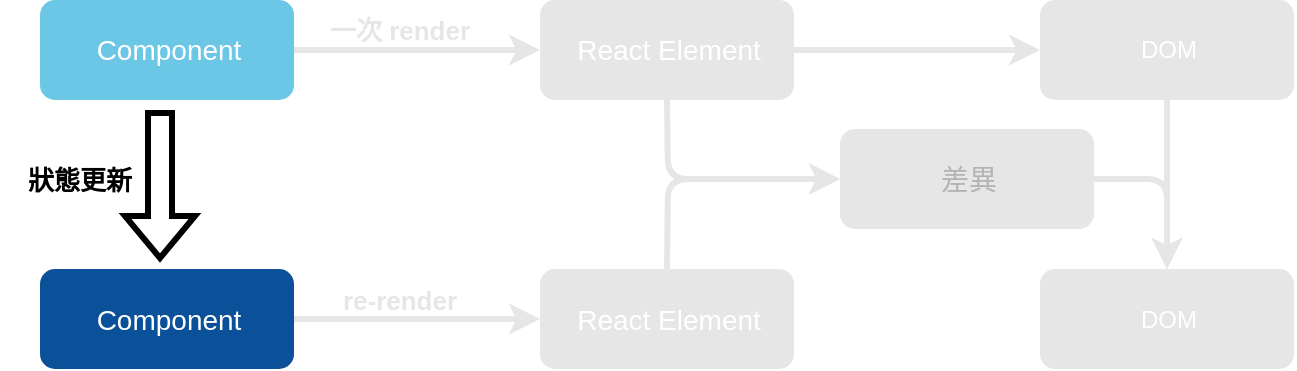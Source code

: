 <mxfile version="26.1.1">
  <diagram id="6a731a19-8d31-9384-78a2-239565b7b9f0" name="Page-1">
    <mxGraphModel dx="896" dy="-339" grid="1" gridSize="10" guides="1" tooltips="1" connect="1" arrows="1" fold="1" page="1" pageScale="1" pageWidth="1169" pageHeight="827" background="none" math="0" shadow="0">
      <root>
        <mxCell id="0" />
        <mxCell id="1" parent="0" />
        <mxCell id="25DuHIomvFG1VKVXxtKU-219" style="edgeStyle=orthogonalEdgeStyle;rounded=0;orthogonalLoop=1;jettySize=auto;html=1;strokeWidth=3;strokeColor=#E6E6E6;" parent="1" source="25DuHIomvFG1VKVXxtKU-220" target="25DuHIomvFG1VKVXxtKU-222" edge="1">
          <mxGeometry relative="1" as="geometry" />
        </mxCell>
        <mxCell id="25DuHIomvFG1VKVXxtKU-220" value="Component" style="rounded=1;fillColor=#6CC7E6;strokeColor=none;strokeWidth=2;fontFamily=Helvetica;html=1;gradientColor=none;fontColor=#ffffff;fontSize=14;" parent="1" vertex="1">
          <mxGeometry x="70.005" y="960" width="127" height="50" as="geometry" />
        </mxCell>
        <mxCell id="25DuHIomvFG1VKVXxtKU-221" style="edgeStyle=orthogonalEdgeStyle;rounded=1;orthogonalLoop=1;jettySize=auto;html=1;entryX=0;entryY=0.5;entryDx=0;entryDy=0;strokeWidth=3;curved=0;strokeColor=#E6E6E6;" parent="1" source="25DuHIomvFG1VKVXxtKU-222" target="25DuHIomvFG1VKVXxtKU-227" edge="1">
          <mxGeometry relative="1" as="geometry" />
        </mxCell>
        <mxCell id="25DuHIomvFG1VKVXxtKU-222" value="React Element" style="rounded=1;fillColor=#E6E6E6;strokeColor=none;strokeWidth=2;fontFamily=Helvetica;html=1;gradientColor=none;fontSize=14;fontColor=#FFFFFF;" parent="1" vertex="1">
          <mxGeometry x="320.005" y="960" width="127" height="50" as="geometry" />
        </mxCell>
        <mxCell id="25DuHIomvFG1VKVXxtKU-223" value="React Element" style="rounded=1;fillColor=#E6E6E6;strokeColor=none;strokeWidth=2;fontFamily=Helvetica;html=1;gradientColor=none;fontSize=14;fontColor=#ffffff;" parent="1" vertex="1">
          <mxGeometry x="320.005" y="1094.5" width="127" height="50" as="geometry" />
        </mxCell>
        <mxCell id="25DuHIomvFG1VKVXxtKU-224" style="edgeStyle=orthogonalEdgeStyle;rounded=0;orthogonalLoop=1;jettySize=auto;html=1;strokeWidth=3;strokeColor=#E6E6E6;" parent="1" source="25DuHIomvFG1VKVXxtKU-225" target="25DuHIomvFG1VKVXxtKU-223" edge="1">
          <mxGeometry relative="1" as="geometry" />
        </mxCell>
        <mxCell id="25DuHIomvFG1VKVXxtKU-225" value="Component" style="rounded=1;fillColor=#0B5199;strokeColor=none;strokeWidth=2;fontFamily=Helvetica;html=1;gradientColor=none;fontSize=14;fontColor=#FFFFFF;" parent="1" vertex="1">
          <mxGeometry x="70.005" y="1094.5" width="127" height="50" as="geometry" />
        </mxCell>
        <mxCell id="25DuHIomvFG1VKVXxtKU-226" style="edgeStyle=orthogonalEdgeStyle;rounded=0;orthogonalLoop=1;jettySize=auto;html=1;strokeWidth=3;strokeColor=#E6E6E6;" parent="1" source="25DuHIomvFG1VKVXxtKU-227" target="25DuHIomvFG1VKVXxtKU-230" edge="1">
          <mxGeometry relative="1" as="geometry" />
        </mxCell>
        <mxCell id="25DuHIomvFG1VKVXxtKU-227" value="DOM" style="rounded=1;fillColor=#E6E6E6;strokeColor=none;strokeWidth=2;fontFamily=Helvetica;html=1;gradientColor=none;fontColor=#FFFFFF;fontStyle=0" parent="1" vertex="1">
          <mxGeometry x="570.005" y="960" width="127" height="50" as="geometry" />
        </mxCell>
        <mxCell id="25DuHIomvFG1VKVXxtKU-228" style="edgeStyle=orthogonalEdgeStyle;rounded=1;orthogonalLoop=1;jettySize=auto;html=1;entryX=0.5;entryY=0;entryDx=0;entryDy=0;exitX=1;exitY=0.5;exitDx=0;exitDy=0;curved=0;strokeWidth=3;strokeColor=#E6E6E6;" parent="1" source="25DuHIomvFG1VKVXxtKU-229" target="25DuHIomvFG1VKVXxtKU-230" edge="1">
          <mxGeometry relative="1" as="geometry" />
        </mxCell>
        <mxCell id="25DuHIomvFG1VKVXxtKU-229" value="差異" style="rounded=1;fillColor=#E6E6E6;strokeColor=none;strokeWidth=2;fontFamily=Helvetica;html=1;gradientColor=none;fontColor=#B3B3B3;fontSize=14;fontStyle=0" parent="1" vertex="1">
          <mxGeometry x="470.005" y="1024.5" width="127" height="50" as="geometry" />
        </mxCell>
        <mxCell id="25DuHIomvFG1VKVXxtKU-230" value="DOM" style="rounded=1;fillColor=#E6E6E6;strokeColor=none;strokeWidth=2;fontFamily=Helvetica;html=1;gradientColor=none;fontColor=#FFFFFF;" parent="1" vertex="1">
          <mxGeometry x="570.005" y="1094.5" width="127" height="50" as="geometry" />
        </mxCell>
        <mxCell id="25DuHIomvFG1VKVXxtKU-231" value="" style="edgeStyle=elbowEdgeStyle;elbow=horizontal;strokeWidth=3;strokeColor=#E6E6E6;fontFamily=Helvetica;html=1;exitX=0.5;exitY=1;exitDx=0;exitDy=0;entryX=0;entryY=0.5;entryDx=0;entryDy=0;" parent="1" source="25DuHIomvFG1VKVXxtKU-222" target="25DuHIomvFG1VKVXxtKU-229" edge="1">
          <mxGeometry x="6.449" y="830.5" width="131.973" height="100" as="geometry">
            <mxPoint x="360" y="975" as="sourcePoint" />
            <mxPoint x="470" y="1054.5" as="targetPoint" />
            <Array as="points">
              <mxPoint x="384" y="1034.5" />
            </Array>
          </mxGeometry>
        </mxCell>
        <mxCell id="25DuHIomvFG1VKVXxtKU-232" value="" style="edgeStyle=elbowEdgeStyle;elbow=horizontal;strokeWidth=3;strokeColor=#E6E6E6;fontFamily=Helvetica;html=1;exitX=0.5;exitY=0;exitDx=0;exitDy=0;entryX=0;entryY=0.5;entryDx=0;entryDy=0;" parent="1" source="25DuHIomvFG1VKVXxtKU-223" target="25DuHIomvFG1VKVXxtKU-229" edge="1">
          <mxGeometry x="6.449" y="830.5" width="131.973" height="100" as="geometry">
            <mxPoint x="394" y="1020.5" as="sourcePoint" />
            <mxPoint x="480" y="1059.5" as="targetPoint" />
            <Array as="points">
              <mxPoint x="384" y="1074.5" />
            </Array>
          </mxGeometry>
        </mxCell>
        <mxCell id="25DuHIomvFG1VKVXxtKU-233" value="一次 render" style="text;html=1;align=center;verticalAlign=middle;whiteSpace=wrap;rounded=0;fontStyle=1;fontSize=13;fontColor=#E6E6E6;" parent="1" vertex="1">
          <mxGeometry x="210" y="960" width="80" height="30" as="geometry" />
        </mxCell>
        <mxCell id="25DuHIomvFG1VKVXxtKU-234" value="re-render" style="text;html=1;align=center;verticalAlign=middle;whiteSpace=wrap;rounded=0;fontStyle=1;fontSize=13;fontColor=#E6E6E6;" parent="1" vertex="1">
          <mxGeometry x="210" y="1094.5" width="80" height="30" as="geometry" />
        </mxCell>
        <mxCell id="25DuHIomvFG1VKVXxtKU-235" value="狀態更新" style="text;html=1;align=center;verticalAlign=middle;whiteSpace=wrap;rounded=0;fontStyle=1;fontSize=13;" parent="1" vertex="1">
          <mxGeometry x="50" y="1034.5" width="80" height="30" as="geometry" />
        </mxCell>
        <mxCell id="25DuHIomvFG1VKVXxtKU-241" style="rounded=0;orthogonalLoop=1;jettySize=auto;html=1;shape=flexArrow;strokeWidth=3;" parent="1" edge="1">
          <mxGeometry relative="1" as="geometry">
            <mxPoint x="130" y="1015" as="sourcePoint" />
            <mxPoint x="130" y="1090.5" as="targetPoint" />
          </mxGeometry>
        </mxCell>
      </root>
    </mxGraphModel>
  </diagram>
</mxfile>
